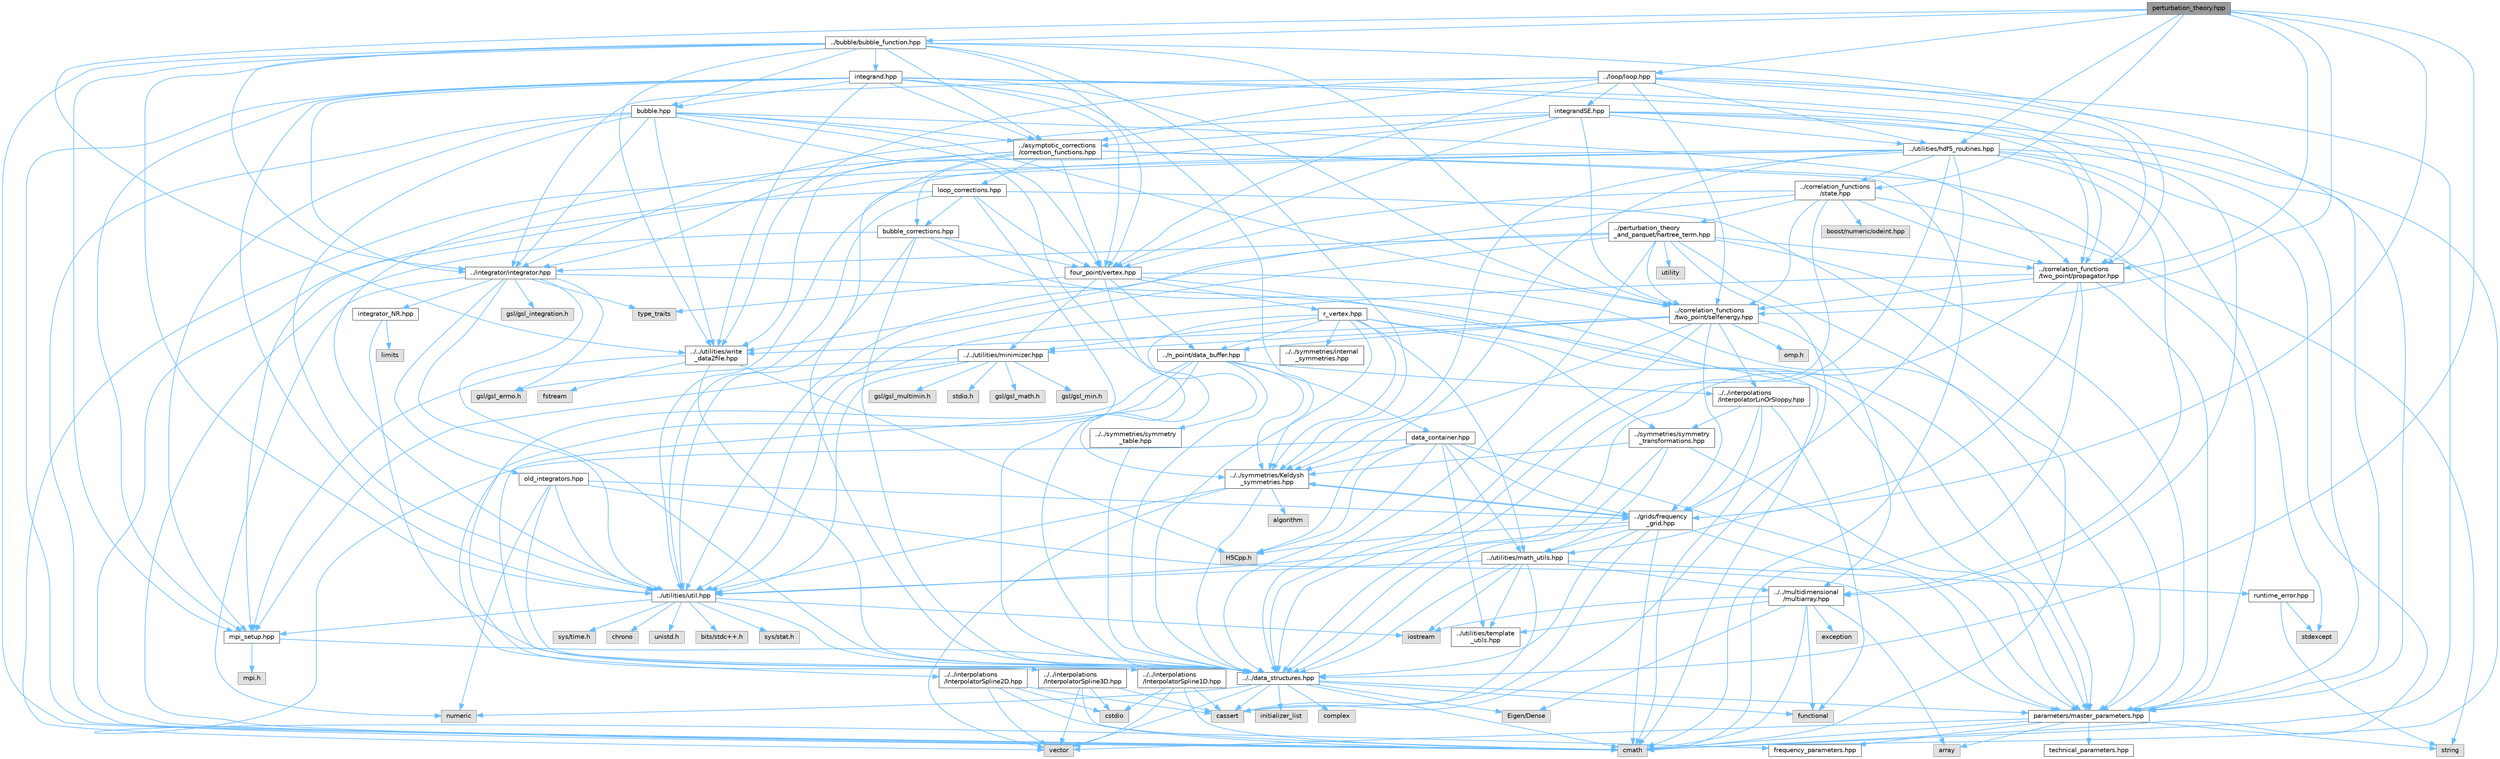 digraph "perturbation_theory.hpp"
{
 // INTERACTIVE_SVG=YES
 // LATEX_PDF_SIZE
  bgcolor="transparent";
  edge [fontname=Helvetica,fontsize=10,labelfontname=Helvetica,labelfontsize=10];
  node [fontname=Helvetica,fontsize=10,shape=box,height=0.2,width=0.4];
  Node1 [id="Node000001",label="perturbation_theory.hpp",height=0.2,width=0.4,color="gray40", fillcolor="grey60", style="filled", fontcolor="black",tooltip=" "];
  Node1 -> Node2 [id="edge1_Node000001_Node000002",color="steelblue1",style="solid",tooltip=" "];
  Node2 [id="Node000002",label="../correlation_functions\l/two_point/selfenergy.hpp",height=0.2,width=0.4,color="grey40", fillcolor="white", style="filled",URL="$d6/d2d/selfenergy_8hpp.html",tooltip=" "];
  Node2 -> Node3 [id="edge2_Node000002_Node000003",color="steelblue1",style="solid",tooltip=" "];
  Node3 [id="Node000003",label="../../data_structures.hpp",height=0.2,width=0.4,color="grey40", fillcolor="white", style="filled",URL="$d7/d59/data__structures_8hpp.html",tooltip=" "];
  Node3 -> Node4 [id="edge3_Node000003_Node000004",color="steelblue1",style="solid",tooltip=" "];
  Node4 [id="Node000004",label="complex",height=0.2,width=0.4,color="grey60", fillcolor="#E0E0E0", style="filled",tooltip=" "];
  Node3 -> Node5 [id="edge4_Node000003_Node000005",color="steelblue1",style="solid",tooltip=" "];
  Node5 [id="Node000005",label="cmath",height=0.2,width=0.4,color="grey60", fillcolor="#E0E0E0", style="filled",tooltip=" "];
  Node3 -> Node6 [id="edge5_Node000003_Node000006",color="steelblue1",style="solid",tooltip=" "];
  Node6 [id="Node000006",label="vector",height=0.2,width=0.4,color="grey60", fillcolor="#E0E0E0", style="filled",tooltip=" "];
  Node3 -> Node7 [id="edge6_Node000003_Node000007",color="steelblue1",style="solid",tooltip=" "];
  Node7 [id="Node000007",label="initializer_list",height=0.2,width=0.4,color="grey60", fillcolor="#E0E0E0", style="filled",tooltip=" "];
  Node3 -> Node8 [id="edge7_Node000003_Node000008",color="steelblue1",style="solid",tooltip=" "];
  Node8 [id="Node000008",label="functional",height=0.2,width=0.4,color="grey60", fillcolor="#E0E0E0", style="filled",tooltip=" "];
  Node3 -> Node9 [id="edge8_Node000003_Node000009",color="steelblue1",style="solid",tooltip=" "];
  Node9 [id="Node000009",label="cassert",height=0.2,width=0.4,color="grey60", fillcolor="#E0E0E0", style="filled",tooltip=" "];
  Node3 -> Node10 [id="edge9_Node000003_Node000010",color="steelblue1",style="solid",tooltip=" "];
  Node10 [id="Node000010",label="numeric",height=0.2,width=0.4,color="grey60", fillcolor="#E0E0E0", style="filled",tooltip=" "];
  Node3 -> Node11 [id="edge10_Node000003_Node000011",color="steelblue1",style="solid",tooltip=" "];
  Node11 [id="Node000011",label="parameters/master_parameters.hpp",height=0.2,width=0.4,color="grey40", fillcolor="white", style="filled",URL="$d1/df8/master__parameters_8hpp.html",tooltip=" "];
  Node11 -> Node5 [id="edge11_Node000011_Node000005",color="steelblue1",style="solid",tooltip=" "];
  Node11 -> Node6 [id="edge12_Node000011_Node000006",color="steelblue1",style="solid",tooltip=" "];
  Node11 -> Node12 [id="edge13_Node000011_Node000012",color="steelblue1",style="solid",tooltip=" "];
  Node12 [id="Node000012",label="string",height=0.2,width=0.4,color="grey60", fillcolor="#E0E0E0", style="filled",tooltip=" "];
  Node11 -> Node13 [id="edge14_Node000011_Node000013",color="steelblue1",style="solid",tooltip=" "];
  Node13 [id="Node000013",label="array",height=0.2,width=0.4,color="grey60", fillcolor="#E0E0E0", style="filled",tooltip=" "];
  Node11 -> Node14 [id="edge15_Node000011_Node000014",color="steelblue1",style="solid",tooltip=" "];
  Node14 [id="Node000014",label="frequency_parameters.hpp",height=0.2,width=0.4,color="grey40", fillcolor="white", style="filled",URL="$d3/d3c/frequency__parameters_8hpp.html",tooltip=" "];
  Node11 -> Node15 [id="edge16_Node000011_Node000015",color="steelblue1",style="solid",tooltip=" "];
  Node15 [id="Node000015",label="technical_parameters.hpp",height=0.2,width=0.4,color="grey40", fillcolor="white", style="filled",URL="$d9/d3a/technical__parameters_8hpp.html",tooltip=" "];
  Node3 -> Node16 [id="edge17_Node000003_Node000016",color="steelblue1",style="solid",tooltip=" "];
  Node16 [id="Node000016",label="Eigen/Dense",height=0.2,width=0.4,color="grey60", fillcolor="#E0E0E0", style="filled",tooltip=" "];
  Node2 -> Node17 [id="edge18_Node000002_Node000017",color="steelblue1",style="solid",tooltip=" "];
  Node17 [id="Node000017",label="../../multidimensional\l/multiarray.hpp",height=0.2,width=0.4,color="grey40", fillcolor="white", style="filled",URL="$df/da4/multiarray_8hpp.html",tooltip=" "];
  Node17 -> Node13 [id="edge19_Node000017_Node000013",color="steelblue1",style="solid",tooltip=" "];
  Node17 -> Node5 [id="edge20_Node000017_Node000005",color="steelblue1",style="solid",tooltip=" "];
  Node17 -> Node18 [id="edge21_Node000017_Node000018",color="steelblue1",style="solid",tooltip=" "];
  Node18 [id="Node000018",label="exception",height=0.2,width=0.4,color="grey60", fillcolor="#E0E0E0", style="filled",tooltip=" "];
  Node17 -> Node8 [id="edge22_Node000017_Node000008",color="steelblue1",style="solid",tooltip=" "];
  Node17 -> Node19 [id="edge23_Node000017_Node000019",color="steelblue1",style="solid",tooltip=" "];
  Node19 [id="Node000019",label="iostream",height=0.2,width=0.4,color="grey60", fillcolor="#E0E0E0", style="filled",tooltip=" "];
  Node17 -> Node16 [id="edge24_Node000017_Node000016",color="steelblue1",style="solid",tooltip=" "];
  Node17 -> Node20 [id="edge25_Node000017_Node000020",color="steelblue1",style="solid",tooltip=" "];
  Node20 [id="Node000020",label="../utilities/template\l_utils.hpp",height=0.2,width=0.4,color="grey40", fillcolor="white", style="filled",URL="$dd/de3/template__utils_8hpp.html",tooltip=" "];
  Node2 -> Node21 [id="edge26_Node000002_Node000021",color="steelblue1",style="solid",tooltip=" "];
  Node21 [id="Node000021",label="../n_point/data_buffer.hpp",height=0.2,width=0.4,color="grey40", fillcolor="white", style="filled",URL="$dc/d80/data__buffer_8hpp.html",tooltip=" "];
  Node21 -> Node3 [id="edge27_Node000021_Node000003",color="steelblue1",style="solid",tooltip=" "];
  Node21 -> Node22 [id="edge28_Node000021_Node000022",color="steelblue1",style="solid",tooltip=" "];
  Node22 [id="Node000022",label="../../symmetries/Keldysh\l_symmetries.hpp",height=0.2,width=0.4,color="grey40", fillcolor="white", style="filled",URL="$d2/d1a/Keldysh__symmetries_8hpp.html",tooltip=" "];
  Node22 -> Node6 [id="edge29_Node000022_Node000006",color="steelblue1",style="solid",tooltip=" "];
  Node22 -> Node23 [id="edge30_Node000022_Node000023",color="steelblue1",style="solid",tooltip=" "];
  Node23 [id="Node000023",label="algorithm",height=0.2,width=0.4,color="grey60", fillcolor="#E0E0E0", style="filled",tooltip=" "];
  Node22 -> Node3 [id="edge31_Node000022_Node000003",color="steelblue1",style="solid",tooltip=" "];
  Node22 -> Node24 [id="edge32_Node000022_Node000024",color="steelblue1",style="solid",tooltip=" "];
  Node24 [id="Node000024",label="../utilities/util.hpp",height=0.2,width=0.4,color="grey40", fillcolor="white", style="filled",URL="$d0/d3f/util_8hpp.html",tooltip=" "];
  Node24 -> Node25 [id="edge33_Node000024_Node000025",color="steelblue1",style="solid",tooltip=" "];
  Node25 [id="Node000025",label="sys/time.h",height=0.2,width=0.4,color="grey60", fillcolor="#E0E0E0", style="filled",tooltip=" "];
  Node24 -> Node26 [id="edge34_Node000024_Node000026",color="steelblue1",style="solid",tooltip=" "];
  Node26 [id="Node000026",label="chrono",height=0.2,width=0.4,color="grey60", fillcolor="#E0E0E0", style="filled",tooltip=" "];
  Node24 -> Node27 [id="edge35_Node000024_Node000027",color="steelblue1",style="solid",tooltip=" "];
  Node27 [id="Node000027",label="unistd.h",height=0.2,width=0.4,color="grey60", fillcolor="#E0E0E0", style="filled",tooltip=" "];
  Node24 -> Node19 [id="edge36_Node000024_Node000019",color="steelblue1",style="solid",tooltip=" "];
  Node24 -> Node28 [id="edge37_Node000024_Node000028",color="steelblue1",style="solid",tooltip=" "];
  Node28 [id="Node000028",label="bits/stdc++.h",height=0.2,width=0.4,color="grey60", fillcolor="#E0E0E0", style="filled",tooltip=" "];
  Node24 -> Node29 [id="edge38_Node000024_Node000029",color="steelblue1",style="solid",tooltip=" "];
  Node29 [id="Node000029",label="sys/stat.h",height=0.2,width=0.4,color="grey60", fillcolor="#E0E0E0", style="filled",tooltip=" "];
  Node24 -> Node3 [id="edge39_Node000024_Node000003",color="steelblue1",style="solid",tooltip=" "];
  Node24 -> Node30 [id="edge40_Node000024_Node000030",color="steelblue1",style="solid",tooltip=" "];
  Node30 [id="Node000030",label="mpi_setup.hpp",height=0.2,width=0.4,color="grey40", fillcolor="white", style="filled",URL="$db/de0/mpi__setup_8hpp.html",tooltip=" "];
  Node30 -> Node3 [id="edge41_Node000030_Node000003",color="steelblue1",style="solid",tooltip=" "];
  Node30 -> Node31 [id="edge42_Node000030_Node000031",color="steelblue1",style="solid",tooltip=" "];
  Node31 [id="Node000031",label="mpi.h",height=0.2,width=0.4,color="grey60", fillcolor="#E0E0E0", style="filled",tooltip=" "];
  Node22 -> Node32 [id="edge43_Node000022_Node000032",color="steelblue1",style="solid",tooltip=" "];
  Node32 [id="Node000032",label="../grids/frequency\l_grid.hpp",height=0.2,width=0.4,color="grey40", fillcolor="white", style="filled",URL="$d5/d39/frequency__grid_8hpp.html",tooltip=" "];
  Node32 -> Node5 [id="edge44_Node000032_Node000005",color="steelblue1",style="solid",tooltip=" "];
  Node32 -> Node3 [id="edge45_Node000032_Node000003",color="steelblue1",style="solid",tooltip=" "];
  Node32 -> Node24 [id="edge46_Node000032_Node000024",color="steelblue1",style="solid",tooltip=" "];
  Node32 -> Node11 [id="edge47_Node000032_Node000011",color="steelblue1",style="solid",tooltip=" "];
  Node32 -> Node33 [id="edge48_Node000032_Node000033",color="steelblue1",style="solid",tooltip=" "];
  Node33 [id="Node000033",label="../utilities/math_utils.hpp",height=0.2,width=0.4,color="grey40", fillcolor="white", style="filled",URL="$de/dbb/math__utils_8hpp.html",tooltip=" "];
  Node33 -> Node3 [id="edge49_Node000033_Node000003",color="steelblue1",style="solid",tooltip=" "];
  Node33 -> Node17 [id="edge50_Node000033_Node000017",color="steelblue1",style="solid",tooltip=" "];
  Node33 -> Node20 [id="edge51_Node000033_Node000020",color="steelblue1",style="solid",tooltip=" "];
  Node33 -> Node34 [id="edge52_Node000033_Node000034",color="steelblue1",style="solid",tooltip=" "];
  Node34 [id="Node000034",label="runtime_error.hpp",height=0.2,width=0.4,color="grey40", fillcolor="white", style="filled",URL="$d1/d64/runtime__error_8hpp.html",tooltip=" "];
  Node34 -> Node35 [id="edge53_Node000034_Node000035",color="steelblue1",style="solid",tooltip=" "];
  Node35 [id="Node000035",label="stdexcept",height=0.2,width=0.4,color="grey60", fillcolor="#E0E0E0", style="filled",tooltip=" "];
  Node34 -> Node12 [id="edge54_Node000034_Node000012",color="steelblue1",style="solid",tooltip=" "];
  Node33 -> Node24 [id="edge55_Node000033_Node000024",color="steelblue1",style="solid",tooltip=" "];
  Node33 -> Node19 [id="edge56_Node000033_Node000019",color="steelblue1",style="solid",tooltip=" "];
  Node33 -> Node9 [id="edge57_Node000033_Node000009",color="steelblue1",style="solid",tooltip=" "];
  Node32 -> Node22 [id="edge58_Node000032_Node000022",color="steelblue1",style="solid",tooltip=" "];
  Node32 -> Node9 [id="edge59_Node000032_Node000009",color="steelblue1",style="solid",tooltip=" "];
  Node32 -> Node36 [id="edge60_Node000032_Node000036",color="steelblue1",style="solid",tooltip=" "];
  Node36 [id="Node000036",label="H5Cpp.h",height=0.2,width=0.4,color="grey60", fillcolor="#E0E0E0", style="filled",tooltip=" "];
  Node21 -> Node37 [id="edge61_Node000021_Node000037",color="steelblue1",style="solid",tooltip=" "];
  Node37 [id="Node000037",label="data_container.hpp",height=0.2,width=0.4,color="grey40", fillcolor="white", style="filled",URL="$da/dbc/data__container_8hpp.html",tooltip=" "];
  Node37 -> Node20 [id="edge62_Node000037_Node000020",color="steelblue1",style="solid",tooltip=" "];
  Node37 -> Node33 [id="edge63_Node000037_Node000033",color="steelblue1",style="solid",tooltip=" "];
  Node37 -> Node22 [id="edge64_Node000037_Node000022",color="steelblue1",style="solid",tooltip=" "];
  Node37 -> Node3 [id="edge65_Node000037_Node000003",color="steelblue1",style="solid",tooltip=" "];
  Node37 -> Node11 [id="edge66_Node000037_Node000011",color="steelblue1",style="solid",tooltip=" "];
  Node37 -> Node14 [id="edge67_Node000037_Node000014",color="steelblue1",style="solid",tooltip=" "];
  Node37 -> Node32 [id="edge68_Node000037_Node000032",color="steelblue1",style="solid",tooltip=" "];
  Node37 -> Node36 [id="edge69_Node000037_Node000036",color="steelblue1",style="solid",tooltip=" "];
  Node21 -> Node38 [id="edge70_Node000021_Node000038",color="steelblue1",style="solid",tooltip=" "];
  Node38 [id="Node000038",label="../../interpolations\l/InterpolatorLinOrSloppy.hpp",height=0.2,width=0.4,color="grey40", fillcolor="white", style="filled",URL="$d3/d17/InterpolatorLinOrSloppy_8hpp.html",tooltip=" "];
  Node38 -> Node5 [id="edge71_Node000038_Node000005",color="steelblue1",style="solid",tooltip=" "];
  Node38 -> Node8 [id="edge72_Node000038_Node000008",color="steelblue1",style="solid",tooltip=" "];
  Node38 -> Node32 [id="edge73_Node000038_Node000032",color="steelblue1",style="solid",tooltip=" "];
  Node38 -> Node39 [id="edge74_Node000038_Node000039",color="steelblue1",style="solid",tooltip=" "];
  Node39 [id="Node000039",label="../symmetries/symmetry\l_transformations.hpp",height=0.2,width=0.4,color="grey40", fillcolor="white", style="filled",URL="$db/d7d/symmetry__transformations_8hpp.html",tooltip=" "];
  Node39 -> Node11 [id="edge75_Node000039_Node000011",color="steelblue1",style="solid",tooltip=" "];
  Node39 -> Node33 [id="edge76_Node000039_Node000033",color="steelblue1",style="solid",tooltip=" "];
  Node39 -> Node22 [id="edge77_Node000039_Node000022",color="steelblue1",style="solid",tooltip=" "];
  Node39 -> Node3 [id="edge78_Node000039_Node000003",color="steelblue1",style="solid",tooltip=" "];
  Node21 -> Node40 [id="edge79_Node000021_Node000040",color="steelblue1",style="solid",tooltip=" "];
  Node40 [id="Node000040",label="../../interpolations\l/InterpolatorSpline1D.hpp",height=0.2,width=0.4,color="grey40", fillcolor="white", style="filled",URL="$d1/d52/InterpolatorSpline1D_8hpp.html",tooltip=" "];
  Node40 -> Node41 [id="edge80_Node000040_Node000041",color="steelblue1",style="solid",tooltip=" "];
  Node41 [id="Node000041",label="cstdio",height=0.2,width=0.4,color="grey60", fillcolor="#E0E0E0", style="filled",tooltip=" "];
  Node40 -> Node9 [id="edge81_Node000040_Node000009",color="steelblue1",style="solid",tooltip=" "];
  Node40 -> Node5 [id="edge82_Node000040_Node000005",color="steelblue1",style="solid",tooltip=" "];
  Node40 -> Node6 [id="edge83_Node000040_Node000006",color="steelblue1",style="solid",tooltip=" "];
  Node21 -> Node42 [id="edge84_Node000021_Node000042",color="steelblue1",style="solid",tooltip=" "];
  Node42 [id="Node000042",label="../../interpolations\l/InterpolatorSpline2D.hpp",height=0.2,width=0.4,color="grey40", fillcolor="white", style="filled",URL="$d6/d91/InterpolatorSpline2D_8hpp.html",tooltip=" "];
  Node42 -> Node41 [id="edge85_Node000042_Node000041",color="steelblue1",style="solid",tooltip=" "];
  Node42 -> Node9 [id="edge86_Node000042_Node000009",color="steelblue1",style="solid",tooltip=" "];
  Node42 -> Node5 [id="edge87_Node000042_Node000005",color="steelblue1",style="solid",tooltip=" "];
  Node42 -> Node6 [id="edge88_Node000042_Node000006",color="steelblue1",style="solid",tooltip=" "];
  Node21 -> Node43 [id="edge89_Node000021_Node000043",color="steelblue1",style="solid",tooltip=" "];
  Node43 [id="Node000043",label="../../interpolations\l/InterpolatorSpline3D.hpp",height=0.2,width=0.4,color="grey40", fillcolor="white", style="filled",URL="$dd/dcc/InterpolatorSpline3D_8hpp.html",tooltip=" "];
  Node43 -> Node41 [id="edge90_Node000043_Node000041",color="steelblue1",style="solid",tooltip=" "];
  Node43 -> Node9 [id="edge91_Node000043_Node000009",color="steelblue1",style="solid",tooltip=" "];
  Node43 -> Node5 [id="edge92_Node000043_Node000005",color="steelblue1",style="solid",tooltip=" "];
  Node43 -> Node6 [id="edge93_Node000043_Node000006",color="steelblue1",style="solid",tooltip=" "];
  Node2 -> Node32 [id="edge94_Node000002_Node000032",color="steelblue1",style="solid",tooltip=" "];
  Node2 -> Node44 [id="edge95_Node000002_Node000044",color="steelblue1",style="solid",tooltip=" "];
  Node44 [id="Node000044",label="../../utilities/minimizer.hpp",height=0.2,width=0.4,color="grey40", fillcolor="white", style="filled",URL="$d4/d21/minimizer_8hpp.html",tooltip=" "];
  Node44 -> Node45 [id="edge96_Node000044_Node000045",color="steelblue1",style="solid",tooltip=" "];
  Node45 [id="Node000045",label="stdio.h",height=0.2,width=0.4,color="grey60", fillcolor="#E0E0E0", style="filled",tooltip=" "];
  Node44 -> Node46 [id="edge97_Node000044_Node000046",color="steelblue1",style="solid",tooltip=" "];
  Node46 [id="Node000046",label="gsl/gsl_errno.h",height=0.2,width=0.4,color="grey60", fillcolor="#E0E0E0", style="filled",tooltip=" "];
  Node44 -> Node47 [id="edge98_Node000044_Node000047",color="steelblue1",style="solid",tooltip=" "];
  Node47 [id="Node000047",label="gsl/gsl_math.h",height=0.2,width=0.4,color="grey60", fillcolor="#E0E0E0", style="filled",tooltip=" "];
  Node44 -> Node48 [id="edge99_Node000044_Node000048",color="steelblue1",style="solid",tooltip=" "];
  Node48 [id="Node000048",label="gsl/gsl_min.h",height=0.2,width=0.4,color="grey60", fillcolor="#E0E0E0", style="filled",tooltip=" "];
  Node44 -> Node49 [id="edge100_Node000044_Node000049",color="steelblue1",style="solid",tooltip=" "];
  Node49 [id="Node000049",label="gsl/gsl_multimin.h",height=0.2,width=0.4,color="grey60", fillcolor="#E0E0E0", style="filled",tooltip=" "];
  Node44 -> Node30 [id="edge101_Node000044_Node000030",color="steelblue1",style="solid",tooltip=" "];
  Node44 -> Node24 [id="edge102_Node000044_Node000024",color="steelblue1",style="solid",tooltip=" "];
  Node2 -> Node50 [id="edge103_Node000002_Node000050",color="steelblue1",style="solid",tooltip=" "];
  Node50 [id="Node000050",label="omp.h",height=0.2,width=0.4,color="grey60", fillcolor="#E0E0E0", style="filled",tooltip=" "];
  Node2 -> Node22 [id="edge104_Node000002_Node000022",color="steelblue1",style="solid",tooltip=" "];
  Node2 -> Node51 [id="edge105_Node000002_Node000051",color="steelblue1",style="solid",tooltip=" "];
  Node51 [id="Node000051",label="../../utilities/write\l_data2file.hpp",height=0.2,width=0.4,color="grey40", fillcolor="white", style="filled",URL="$d8/d74/write__data2file_8hpp.html",tooltip=" "];
  Node51 -> Node3 [id="edge106_Node000051_Node000003",color="steelblue1",style="solid",tooltip=" "];
  Node51 -> Node30 [id="edge107_Node000051_Node000030",color="steelblue1",style="solid",tooltip=" "];
  Node51 -> Node52 [id="edge108_Node000051_Node000052",color="steelblue1",style="solid",tooltip=" "];
  Node52 [id="Node000052",label="fstream",height=0.2,width=0.4,color="grey60", fillcolor="#E0E0E0", style="filled",tooltip=" "];
  Node51 -> Node36 [id="edge109_Node000051_Node000036",color="steelblue1",style="solid",tooltip=" "];
  Node2 -> Node38 [id="edge110_Node000002_Node000038",color="steelblue1",style="solid",tooltip=" "];
  Node1 -> Node32 [id="edge111_Node000001_Node000032",color="steelblue1",style="solid",tooltip=" "];
  Node1 -> Node3 [id="edge112_Node000001_Node000003",color="steelblue1",style="solid",tooltip=" "];
  Node1 -> Node53 [id="edge113_Node000001_Node000053",color="steelblue1",style="solid",tooltip=" "];
  Node53 [id="Node000053",label="../correlation_functions\l/two_point/propagator.hpp",height=0.2,width=0.4,color="grey40", fillcolor="white", style="filled",URL="$d5/df7/propagator_8hpp.html",tooltip=" "];
  Node53 -> Node5 [id="edge114_Node000053_Node000005",color="steelblue1",style="solid",tooltip=" "];
  Node53 -> Node3 [id="edge115_Node000053_Node000003",color="steelblue1",style="solid",tooltip=" "];
  Node53 -> Node33 [id="edge116_Node000053_Node000033",color="steelblue1",style="solid",tooltip=" "];
  Node53 -> Node2 [id="edge117_Node000053_Node000002",color="steelblue1",style="solid",tooltip=" "];
  Node53 -> Node11 [id="edge118_Node000053_Node000011",color="steelblue1",style="solid",tooltip=" "];
  Node53 -> Node24 [id="edge119_Node000053_Node000024",color="steelblue1",style="solid",tooltip=" "];
  Node1 -> Node54 [id="edge120_Node000001_Node000054",color="steelblue1",style="solid",tooltip=" "];
  Node54 [id="Node000054",label="../correlation_functions\l/state.hpp",height=0.2,width=0.4,color="grey40", fillcolor="white", style="filled",URL="$da/d3b/state_8hpp.html",tooltip=" "];
  Node54 -> Node3 [id="edge121_Node000054_Node000003",color="steelblue1",style="solid",tooltip=" "];
  Node54 -> Node55 [id="edge122_Node000054_Node000055",color="steelblue1",style="solid",tooltip=" "];
  Node55 [id="Node000055",label="four_point/vertex.hpp",height=0.2,width=0.4,color="grey40", fillcolor="white", style="filled",URL="$d1/d2d/vertex_8hpp.html",tooltip=" "];
  Node55 -> Node5 [id="edge123_Node000055_Node000005",color="steelblue1",style="solid",tooltip=" "];
  Node55 -> Node56 [id="edge124_Node000055_Node000056",color="steelblue1",style="solid",tooltip=" "];
  Node56 [id="Node000056",label="type_traits",height=0.2,width=0.4,color="grey60", fillcolor="#E0E0E0", style="filled",tooltip=" "];
  Node55 -> Node3 [id="edge125_Node000055_Node000003",color="steelblue1",style="solid",tooltip=" "];
  Node55 -> Node11 [id="edge126_Node000055_Node000011",color="steelblue1",style="solid",tooltip=" "];
  Node55 -> Node57 [id="edge127_Node000055_Node000057",color="steelblue1",style="solid",tooltip=" "];
  Node57 [id="Node000057",label="r_vertex.hpp",height=0.2,width=0.4,color="grey40", fillcolor="white", style="filled",URL="$d3/d22/r__vertex_8hpp.html",tooltip=" "];
  Node57 -> Node3 [id="edge128_Node000057_Node000003",color="steelblue1",style="solid",tooltip=" "];
  Node57 -> Node11 [id="edge129_Node000057_Node000011",color="steelblue1",style="solid",tooltip=" "];
  Node57 -> Node22 [id="edge130_Node000057_Node000022",color="steelblue1",style="solid",tooltip=" "];
  Node57 -> Node58 [id="edge131_Node000057_Node000058",color="steelblue1",style="solid",tooltip=" "];
  Node58 [id="Node000058",label="../../symmetries/internal\l_symmetries.hpp",height=0.2,width=0.4,color="grey40", fillcolor="white", style="filled",URL="$d1/dfd/internal__symmetries_8hpp.html",tooltip=" "];
  Node57 -> Node39 [id="edge132_Node000057_Node000039",color="steelblue1",style="solid",tooltip=" "];
  Node57 -> Node59 [id="edge133_Node000057_Node000059",color="steelblue1",style="solid",tooltip=" "];
  Node59 [id="Node000059",label="../../symmetries/symmetry\l_table.hpp",height=0.2,width=0.4,color="grey40", fillcolor="white", style="filled",URL="$d3/d77/symmetry__table_8hpp.html",tooltip=" "];
  Node59 -> Node3 [id="edge134_Node000059_Node000003",color="steelblue1",style="solid",tooltip=" "];
  Node57 -> Node33 [id="edge135_Node000057_Node000033",color="steelblue1",style="solid",tooltip=" "];
  Node57 -> Node44 [id="edge136_Node000057_Node000044",color="steelblue1",style="solid",tooltip=" "];
  Node57 -> Node21 [id="edge137_Node000057_Node000021",color="steelblue1",style="solid",tooltip=" "];
  Node55 -> Node44 [id="edge138_Node000055_Node000044",color="steelblue1",style="solid",tooltip=" "];
  Node55 -> Node21 [id="edge139_Node000055_Node000021",color="steelblue1",style="solid",tooltip=" "];
  Node54 -> Node2 [id="edge140_Node000054_Node000002",color="steelblue1",style="solid",tooltip=" "];
  Node54 -> Node53 [id="edge141_Node000054_Node000053",color="steelblue1",style="solid",tooltip=" "];
  Node54 -> Node60 [id="edge142_Node000054_Node000060",color="steelblue1",style="solid",tooltip=" "];
  Node60 [id="Node000060",label="../perturbation_theory\l_and_parquet/hartree_term.hpp",height=0.2,width=0.4,color="grey40", fillcolor="white", style="filled",URL="$d1/db3/hartree__term_8hpp.html",tooltip=" "];
  Node60 -> Node11 [id="edge143_Node000060_Node000011",color="steelblue1",style="solid",tooltip=" "];
  Node60 -> Node3 [id="edge144_Node000060_Node000003",color="steelblue1",style="solid",tooltip=" "];
  Node60 -> Node2 [id="edge145_Node000060_Node000002",color="steelblue1",style="solid",tooltip=" "];
  Node60 -> Node53 [id="edge146_Node000060_Node000053",color="steelblue1",style="solid",tooltip=" "];
  Node60 -> Node61 [id="edge147_Node000060_Node000061",color="steelblue1",style="solid",tooltip=" "];
  Node61 [id="Node000061",label="../integrator/integrator.hpp",height=0.2,width=0.4,color="grey40", fillcolor="white", style="filled",URL="$dd/d1f/integrator_8hpp.html",tooltip=" "];
  Node61 -> Node10 [id="edge148_Node000061_Node000010",color="steelblue1",style="solid",tooltip=" "];
  Node61 -> Node56 [id="edge149_Node000061_Node000056",color="steelblue1",style="solid",tooltip=" "];
  Node61 -> Node3 [id="edge150_Node000061_Node000003",color="steelblue1",style="solid",tooltip=" "];
  Node61 -> Node11 [id="edge151_Node000061_Node000011",color="steelblue1",style="solid",tooltip=" "];
  Node61 -> Node62 [id="edge152_Node000061_Node000062",color="steelblue1",style="solid",tooltip=" "];
  Node62 [id="Node000062",label="gsl/gsl_integration.h",height=0.2,width=0.4,color="grey60", fillcolor="#E0E0E0", style="filled",tooltip=" "];
  Node61 -> Node46 [id="edge153_Node000061_Node000046",color="steelblue1",style="solid",tooltip=" "];
  Node61 -> Node63 [id="edge154_Node000061_Node000063",color="steelblue1",style="solid",tooltip=" "];
  Node63 [id="Node000063",label="old_integrators.hpp",height=0.2,width=0.4,color="grey40", fillcolor="white", style="filled",URL="$d7/d65/old__integrators_8hpp.html",tooltip=" "];
  Node63 -> Node10 [id="edge155_Node000063_Node000010",color="steelblue1",style="solid",tooltip=" "];
  Node63 -> Node3 [id="edge156_Node000063_Node000003",color="steelblue1",style="solid",tooltip=" "];
  Node63 -> Node11 [id="edge157_Node000063_Node000011",color="steelblue1",style="solid",tooltip=" "];
  Node63 -> Node24 [id="edge158_Node000063_Node000024",color="steelblue1",style="solid",tooltip=" "];
  Node63 -> Node32 [id="edge159_Node000063_Node000032",color="steelblue1",style="solid",tooltip=" "];
  Node61 -> Node64 [id="edge160_Node000061_Node000064",color="steelblue1",style="solid",tooltip=" "];
  Node64 [id="Node000064",label="integrator_NR.hpp",height=0.2,width=0.4,color="grey40", fillcolor="white", style="filled",URL="$da/db4/integrator__NR_8hpp.html",tooltip=" "];
  Node64 -> Node65 [id="edge161_Node000064_Node000065",color="steelblue1",style="solid",tooltip=" "];
  Node65 [id="Node000065",label="limits",height=0.2,width=0.4,color="grey60", fillcolor="#E0E0E0", style="filled",tooltip=" "];
  Node64 -> Node3 [id="edge162_Node000064_Node000003",color="steelblue1",style="solid",tooltip=" "];
  Node61 -> Node24 [id="edge163_Node000061_Node000024",color="steelblue1",style="solid",tooltip=" "];
  Node60 -> Node51 [id="edge164_Node000060_Node000051",color="steelblue1",style="solid",tooltip=" "];
  Node60 -> Node24 [id="edge165_Node000060_Node000024",color="steelblue1",style="solid",tooltip=" "];
  Node60 -> Node9 [id="edge166_Node000060_Node000009",color="steelblue1",style="solid",tooltip=" "];
  Node60 -> Node5 [id="edge167_Node000060_Node000005",color="steelblue1",style="solid",tooltip=" "];
  Node60 -> Node66 [id="edge168_Node000060_Node000066",color="steelblue1",style="solid",tooltip=" "];
  Node66 [id="Node000066",label="utility",height=0.2,width=0.4,color="grey60", fillcolor="#E0E0E0", style="filled",tooltip=" "];
  Node54 -> Node24 [id="edge169_Node000054_Node000024",color="steelblue1",style="solid",tooltip=" "];
  Node54 -> Node67 [id="edge170_Node000054_Node000067",color="steelblue1",style="solid",tooltip=" "];
  Node67 [id="Node000067",label="boost/numeric/odeint.hpp",height=0.2,width=0.4,color="grey60", fillcolor="#E0E0E0", style="filled",tooltip=" "];
  Node54 -> Node12 [id="edge171_Node000054_Node000012",color="steelblue1",style="solid",tooltip=" "];
  Node1 -> Node68 [id="edge172_Node000001_Node000068",color="steelblue1",style="solid",tooltip=" "];
  Node68 [id="Node000068",label="../bubble/bubble_function.hpp",height=0.2,width=0.4,color="grey40", fillcolor="white", style="filled",URL="$de/de8/bubble__function_8hpp.html",tooltip=" "];
  Node68 -> Node5 [id="edge173_Node000068_Node000005",color="steelblue1",style="solid",tooltip=" "];
  Node68 -> Node22 [id="edge174_Node000068_Node000022",color="steelblue1",style="solid",tooltip=" "];
  Node68 -> Node55 [id="edge175_Node000068_Node000055",color="steelblue1",style="solid",tooltip=" "];
  Node68 -> Node2 [id="edge176_Node000068_Node000002",color="steelblue1",style="solid",tooltip=" "];
  Node68 -> Node53 [id="edge177_Node000068_Node000053",color="steelblue1",style="solid",tooltip=" "];
  Node68 -> Node61 [id="edge178_Node000068_Node000061",color="steelblue1",style="solid",tooltip=" "];
  Node68 -> Node24 [id="edge179_Node000068_Node000024",color="steelblue1",style="solid",tooltip=" "];
  Node68 -> Node30 [id="edge180_Node000068_Node000030",color="steelblue1",style="solid",tooltip=" "];
  Node68 -> Node69 [id="edge181_Node000068_Node000069",color="steelblue1",style="solid",tooltip=" "];
  Node69 [id="Node000069",label="../asymptotic_corrections\l/correction_functions.hpp",height=0.2,width=0.4,color="grey40", fillcolor="white", style="filled",URL="$d2/df0/correction__functions_8hpp.html",tooltip=" "];
  Node69 -> Node3 [id="edge182_Node000069_Node000003",color="steelblue1",style="solid",tooltip=" "];
  Node69 -> Node55 [id="edge183_Node000069_Node000055",color="steelblue1",style="solid",tooltip=" "];
  Node69 -> Node11 [id="edge184_Node000069_Node000011",color="steelblue1",style="solid",tooltip=" "];
  Node69 -> Node24 [id="edge185_Node000069_Node000024",color="steelblue1",style="solid",tooltip=" "];
  Node69 -> Node70 [id="edge186_Node000069_Node000070",color="steelblue1",style="solid",tooltip=" "];
  Node70 [id="Node000070",label="bubble_corrections.hpp",height=0.2,width=0.4,color="grey40", fillcolor="white", style="filled",URL="$dd/dea/bubble__corrections_8hpp.html",tooltip=" "];
  Node70 -> Node3 [id="edge187_Node000070_Node000003",color="steelblue1",style="solid",tooltip=" "];
  Node70 -> Node55 [id="edge188_Node000070_Node000055",color="steelblue1",style="solid",tooltip=" "];
  Node70 -> Node11 [id="edge189_Node000070_Node000011",color="steelblue1",style="solid",tooltip=" "];
  Node70 -> Node24 [id="edge190_Node000070_Node000024",color="steelblue1",style="solid",tooltip=" "];
  Node70 -> Node5 [id="edge191_Node000070_Node000005",color="steelblue1",style="solid",tooltip=" "];
  Node69 -> Node71 [id="edge192_Node000069_Node000071",color="steelblue1",style="solid",tooltip=" "];
  Node71 [id="Node000071",label="loop_corrections.hpp",height=0.2,width=0.4,color="grey40", fillcolor="white", style="filled",URL="$d0/d0e/loop__corrections_8hpp.html",tooltip=" "];
  Node71 -> Node5 [id="edge193_Node000071_Node000005",color="steelblue1",style="solid",tooltip=" "];
  Node71 -> Node3 [id="edge194_Node000071_Node000003",color="steelblue1",style="solid",tooltip=" "];
  Node71 -> Node55 [id="edge195_Node000071_Node000055",color="steelblue1",style="solid",tooltip=" "];
  Node71 -> Node11 [id="edge196_Node000071_Node000011",color="steelblue1",style="solid",tooltip=" "];
  Node71 -> Node24 [id="edge197_Node000071_Node000024",color="steelblue1",style="solid",tooltip=" "];
  Node71 -> Node70 [id="edge198_Node000071_Node000070",color="steelblue1",style="solid",tooltip=" "];
  Node69 -> Node5 [id="edge199_Node000069_Node000005",color="steelblue1",style="solid",tooltip=" "];
  Node69 -> Node61 [id="edge200_Node000069_Node000061",color="steelblue1",style="solid",tooltip=" "];
  Node68 -> Node51 [id="edge201_Node000068_Node000051",color="steelblue1",style="solid",tooltip=" "];
  Node68 -> Node72 [id="edge202_Node000068_Node000072",color="steelblue1",style="solid",tooltip=" "];
  Node72 [id="Node000072",label="bubble.hpp",height=0.2,width=0.4,color="grey40", fillcolor="white", style="filled",URL="$d0/dac/bubble_8hpp.html",tooltip=" "];
  Node72 -> Node5 [id="edge203_Node000072_Node000005",color="steelblue1",style="solid",tooltip=" "];
  Node72 -> Node22 [id="edge204_Node000072_Node000022",color="steelblue1",style="solid",tooltip=" "];
  Node72 -> Node55 [id="edge205_Node000072_Node000055",color="steelblue1",style="solid",tooltip=" "];
  Node72 -> Node2 [id="edge206_Node000072_Node000002",color="steelblue1",style="solid",tooltip=" "];
  Node72 -> Node53 [id="edge207_Node000072_Node000053",color="steelblue1",style="solid",tooltip=" "];
  Node72 -> Node61 [id="edge208_Node000072_Node000061",color="steelblue1",style="solid",tooltip=" "];
  Node72 -> Node24 [id="edge209_Node000072_Node000024",color="steelblue1",style="solid",tooltip=" "];
  Node72 -> Node30 [id="edge210_Node000072_Node000030",color="steelblue1",style="solid",tooltip=" "];
  Node72 -> Node69 [id="edge211_Node000072_Node000069",color="steelblue1",style="solid",tooltip=" "];
  Node72 -> Node51 [id="edge212_Node000072_Node000051",color="steelblue1",style="solid",tooltip=" "];
  Node68 -> Node73 [id="edge213_Node000068_Node000073",color="steelblue1",style="solid",tooltip=" "];
  Node73 [id="Node000073",label="integrand.hpp",height=0.2,width=0.4,color="grey40", fillcolor="white", style="filled",URL="$df/d83/integrand_8hpp.html",tooltip=" "];
  Node73 -> Node5 [id="edge214_Node000073_Node000005",color="steelblue1",style="solid",tooltip=" "];
  Node73 -> Node22 [id="edge215_Node000073_Node000022",color="steelblue1",style="solid",tooltip=" "];
  Node73 -> Node55 [id="edge216_Node000073_Node000055",color="steelblue1",style="solid",tooltip=" "];
  Node73 -> Node2 [id="edge217_Node000073_Node000002",color="steelblue1",style="solid",tooltip=" "];
  Node73 -> Node53 [id="edge218_Node000073_Node000053",color="steelblue1",style="solid",tooltip=" "];
  Node73 -> Node61 [id="edge219_Node000073_Node000061",color="steelblue1",style="solid",tooltip=" "];
  Node73 -> Node24 [id="edge220_Node000073_Node000024",color="steelblue1",style="solid",tooltip=" "];
  Node73 -> Node30 [id="edge221_Node000073_Node000030",color="steelblue1",style="solid",tooltip=" "];
  Node73 -> Node69 [id="edge222_Node000073_Node000069",color="steelblue1",style="solid",tooltip=" "];
  Node73 -> Node51 [id="edge223_Node000073_Node000051",color="steelblue1",style="solid",tooltip=" "];
  Node73 -> Node72 [id="edge224_Node000073_Node000072",color="steelblue1",style="solid",tooltip=" "];
  Node73 -> Node17 [id="edge225_Node000073_Node000017",color="steelblue1",style="solid",tooltip=" "];
  Node1 -> Node74 [id="edge226_Node000001_Node000074",color="steelblue1",style="solid",tooltip=" "];
  Node74 [id="Node000074",label="../loop/loop.hpp",height=0.2,width=0.4,color="grey40", fillcolor="white", style="filled",URL="$d8/d1d/loop_8hpp.html",tooltip=" "];
  Node74 -> Node5 [id="edge227_Node000074_Node000005",color="steelblue1",style="solid",tooltip=" "];
  Node74 -> Node2 [id="edge228_Node000074_Node000002",color="steelblue1",style="solid",tooltip=" "];
  Node74 -> Node55 [id="edge229_Node000074_Node000055",color="steelblue1",style="solid",tooltip=" "];
  Node74 -> Node53 [id="edge230_Node000074_Node000053",color="steelblue1",style="solid",tooltip=" "];
  Node74 -> Node11 [id="edge231_Node000074_Node000011",color="steelblue1",style="solid",tooltip=" "];
  Node74 -> Node61 [id="edge232_Node000074_Node000061",color="steelblue1",style="solid",tooltip=" "];
  Node74 -> Node51 [id="edge233_Node000074_Node000051",color="steelblue1",style="solid",tooltip=" "];
  Node74 -> Node69 [id="edge234_Node000074_Node000069",color="steelblue1",style="solid",tooltip=" "];
  Node74 -> Node75 [id="edge235_Node000074_Node000075",color="steelblue1",style="solid",tooltip=" "];
  Node75 [id="Node000075",label="integrandSE.hpp",height=0.2,width=0.4,color="grey40", fillcolor="white", style="filled",URL="$de/d65/integrandSE_8hpp.html",tooltip=" "];
  Node75 -> Node5 [id="edge236_Node000075_Node000005",color="steelblue1",style="solid",tooltip=" "];
  Node75 -> Node2 [id="edge237_Node000075_Node000002",color="steelblue1",style="solid",tooltip=" "];
  Node75 -> Node55 [id="edge238_Node000075_Node000055",color="steelblue1",style="solid",tooltip=" "];
  Node75 -> Node53 [id="edge239_Node000075_Node000053",color="steelblue1",style="solid",tooltip=" "];
  Node75 -> Node11 [id="edge240_Node000075_Node000011",color="steelblue1",style="solid",tooltip=" "];
  Node75 -> Node61 [id="edge241_Node000075_Node000061",color="steelblue1",style="solid",tooltip=" "];
  Node75 -> Node51 [id="edge242_Node000075_Node000051",color="steelblue1",style="solid",tooltip=" "];
  Node75 -> Node69 [id="edge243_Node000075_Node000069",color="steelblue1",style="solid",tooltip=" "];
  Node75 -> Node76 [id="edge244_Node000075_Node000076",color="steelblue1",style="solid",tooltip=" "];
  Node76 [id="Node000076",label="../utilities/hdf5_routines.hpp",height=0.2,width=0.4,color="grey40", fillcolor="white", style="filled",URL="$d5/de4/hdf5__routines_8hpp.html",tooltip=" "];
  Node76 -> Node35 [id="edge245_Node000076_Node000035",color="steelblue1",style="solid",tooltip=" "];
  Node76 -> Node5 [id="edge246_Node000076_Node000005",color="steelblue1",style="solid",tooltip=" "];
  Node76 -> Node6 [id="edge247_Node000076_Node000006",color="steelblue1",style="solid",tooltip=" "];
  Node76 -> Node11 [id="edge248_Node000076_Node000011",color="steelblue1",style="solid",tooltip=" "];
  Node76 -> Node24 [id="edge249_Node000076_Node000024",color="steelblue1",style="solid",tooltip=" "];
  Node76 -> Node3 [id="edge250_Node000076_Node000003",color="steelblue1",style="solid",tooltip=" "];
  Node76 -> Node32 [id="edge251_Node000076_Node000032",color="steelblue1",style="solid",tooltip=" "];
  Node76 -> Node36 [id="edge252_Node000076_Node000036",color="steelblue1",style="solid",tooltip=" "];
  Node76 -> Node54 [id="edge253_Node000076_Node000054",color="steelblue1",style="solid",tooltip=" "];
  Node76 -> Node17 [id="edge254_Node000076_Node000017",color="steelblue1",style="solid",tooltip=" "];
  Node76 -> Node22 [id="edge255_Node000076_Node000022",color="steelblue1",style="solid",tooltip=" "];
  Node76 -> Node30 [id="edge256_Node000076_Node000030",color="steelblue1",style="solid",tooltip=" "];
  Node74 -> Node76 [id="edge257_Node000074_Node000076",color="steelblue1",style="solid",tooltip=" "];
  Node1 -> Node51 [id="edge258_Node000001_Node000051",color="steelblue1",style="solid",tooltip=" "];
  Node1 -> Node76 [id="edge259_Node000001_Node000076",color="steelblue1",style="solid",tooltip=" "];
}

